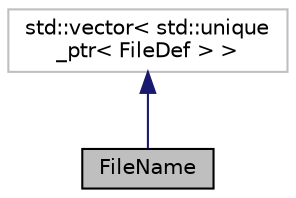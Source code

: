 digraph "FileName"
{
 // INTERACTIVE_SVG=YES
 // LATEX_PDF_SIZE
  edge [fontname="Helvetica",fontsize="10",labelfontname="Helvetica",labelfontsize="10"];
  node [fontname="Helvetica",fontsize="10",shape=record];
  Node1 [label="FileName",height=0.2,width=0.4,color="black", fillcolor="grey75", style="filled", fontcolor="black",tooltip="Class representing all files with a certain base name"];
  Node2 -> Node1 [dir="back",color="midnightblue",fontsize="10",style="solid",fontname="Helvetica"];
  Node2 [label="std::vector\< std::unique\l_ptr\< FileDef \> \>",height=0.2,width=0.4,color="grey75", fillcolor="white", style="filled",tooltip=" "];
}
